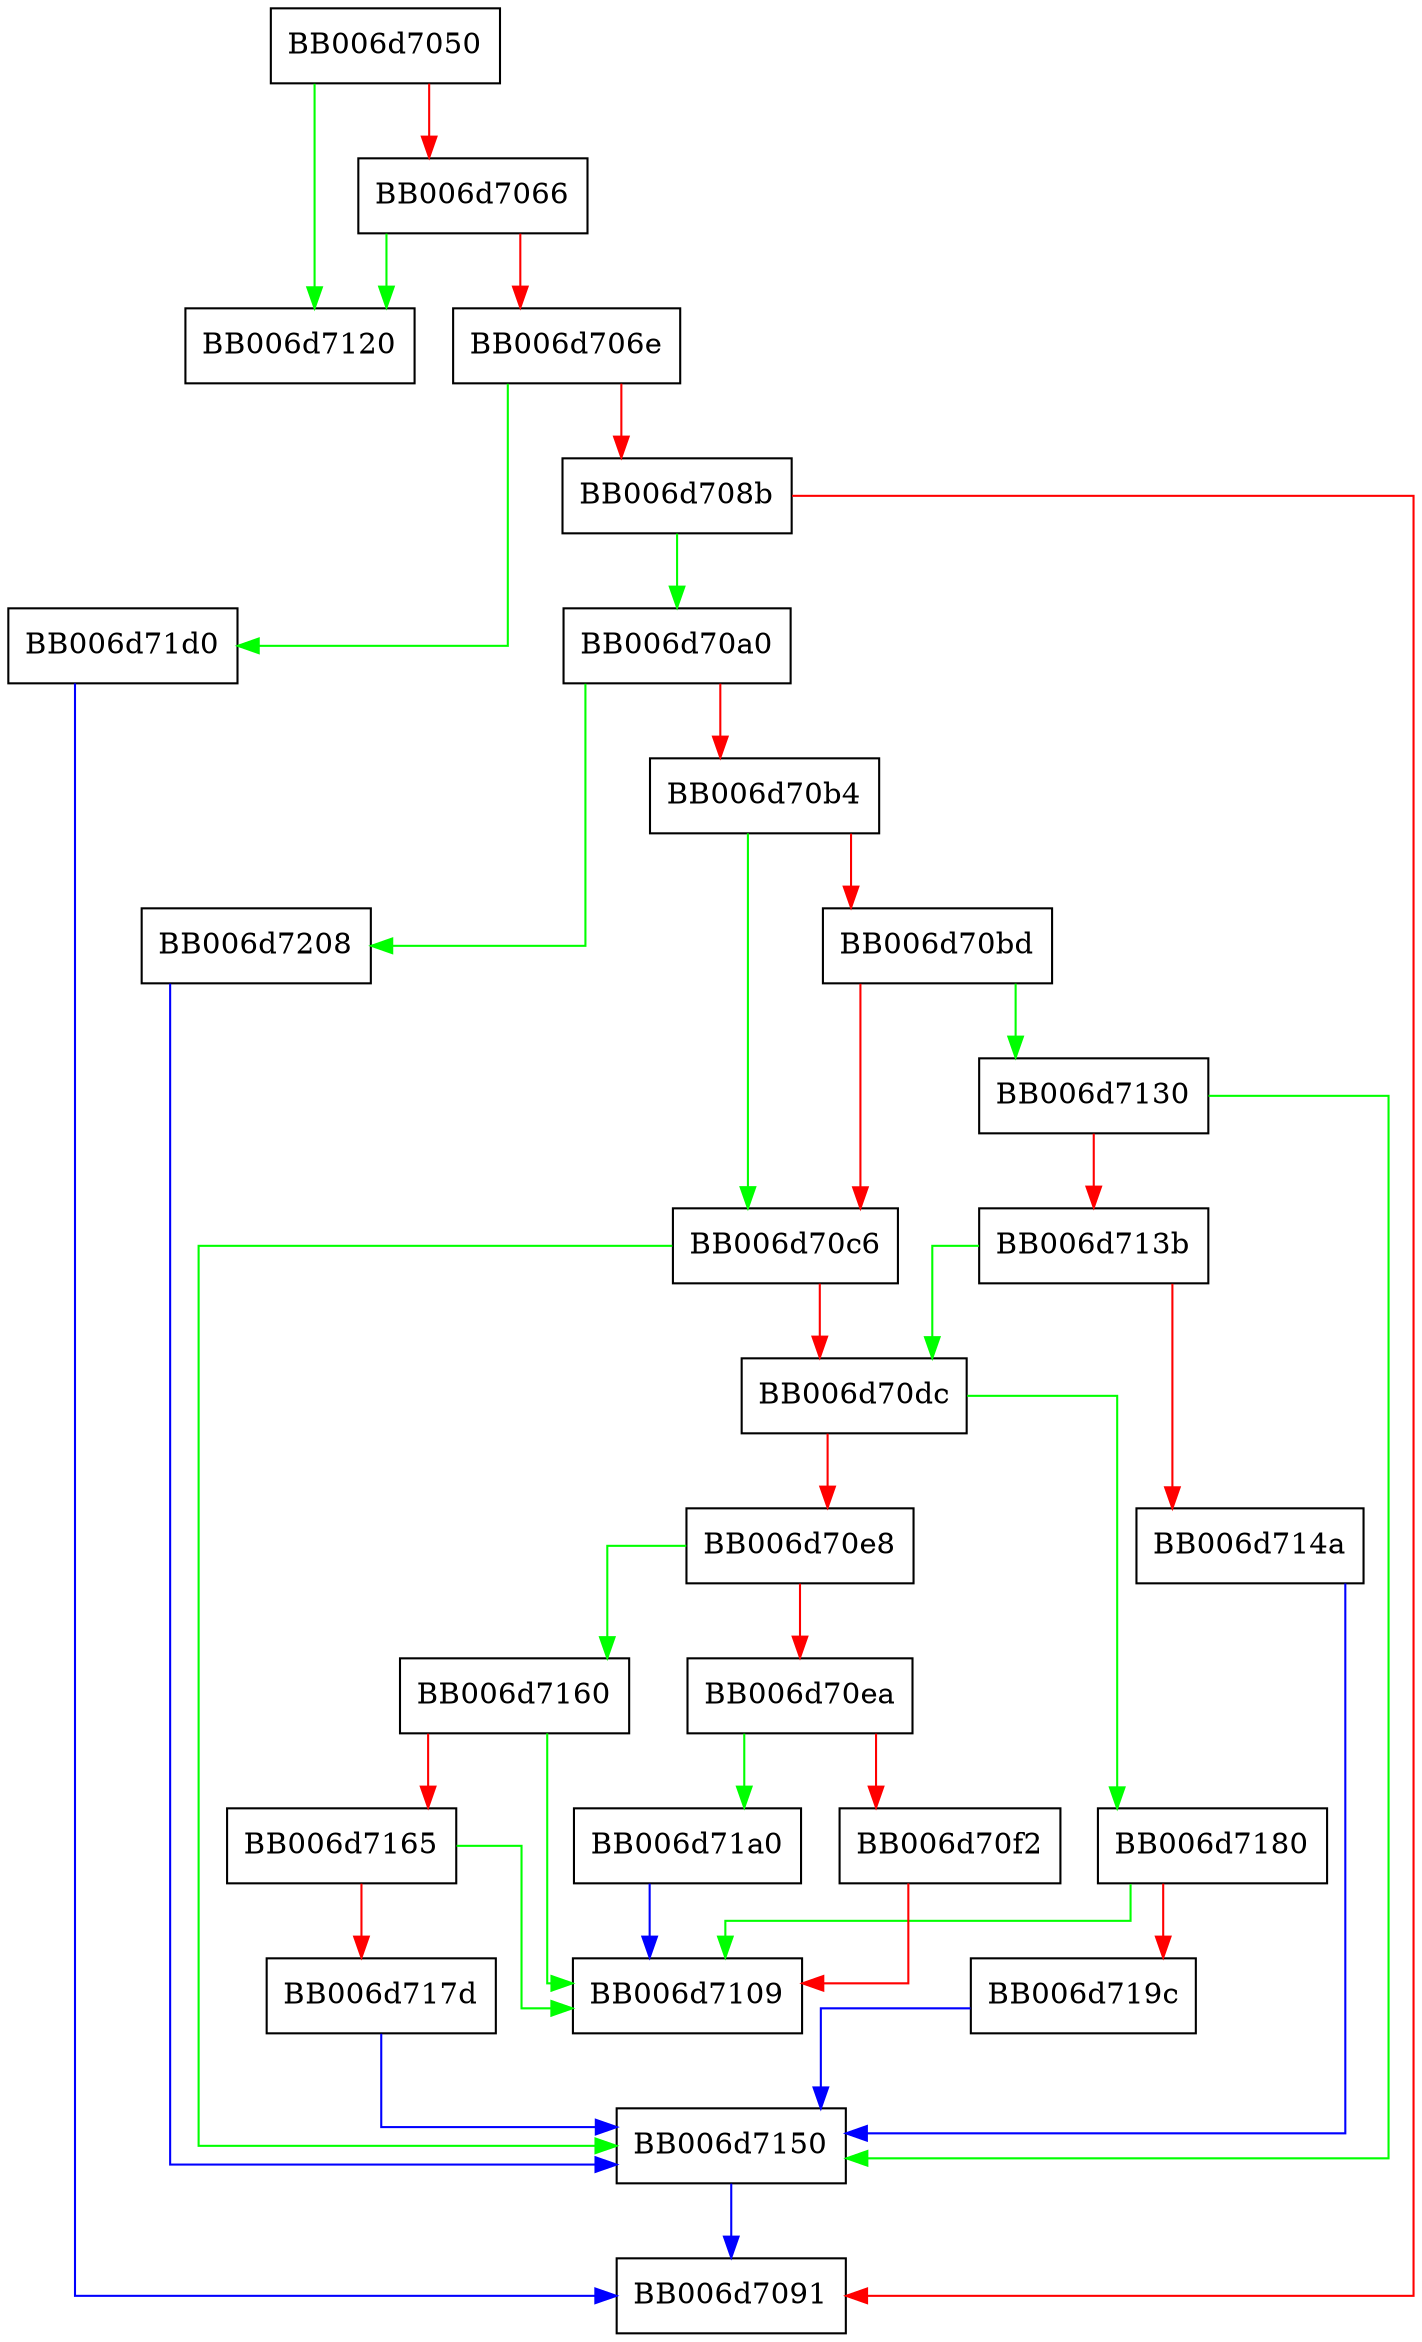 digraph x25519_gen {
  node [shape="box"];
  graph [splines=ortho];
  BB006d7050 -> BB006d7120 [color="green"];
  BB006d7050 -> BB006d7066 [color="red"];
  BB006d7066 -> BB006d7120 [color="green"];
  BB006d7066 -> BB006d706e [color="red"];
  BB006d706e -> BB006d71d0 [color="green"];
  BB006d706e -> BB006d708b [color="red"];
  BB006d708b -> BB006d70a0 [color="green"];
  BB006d708b -> BB006d7091 [color="red"];
  BB006d70a0 -> BB006d7208 [color="green"];
  BB006d70a0 -> BB006d70b4 [color="red"];
  BB006d70b4 -> BB006d70c6 [color="green"];
  BB006d70b4 -> BB006d70bd [color="red"];
  BB006d70bd -> BB006d7130 [color="green"];
  BB006d70bd -> BB006d70c6 [color="red"];
  BB006d70c6 -> BB006d7150 [color="green"];
  BB006d70c6 -> BB006d70dc [color="red"];
  BB006d70dc -> BB006d7180 [color="green"];
  BB006d70dc -> BB006d70e8 [color="red"];
  BB006d70e8 -> BB006d7160 [color="green"];
  BB006d70e8 -> BB006d70ea [color="red"];
  BB006d70ea -> BB006d71a0 [color="green"];
  BB006d70ea -> BB006d70f2 [color="red"];
  BB006d70f2 -> BB006d7109 [color="red"];
  BB006d7130 -> BB006d7150 [color="green"];
  BB006d7130 -> BB006d713b [color="red"];
  BB006d713b -> BB006d70dc [color="green"];
  BB006d713b -> BB006d714a [color="red"];
  BB006d714a -> BB006d7150 [color="blue"];
  BB006d7150 -> BB006d7091 [color="blue"];
  BB006d7160 -> BB006d7109 [color="green"];
  BB006d7160 -> BB006d7165 [color="red"];
  BB006d7165 -> BB006d7109 [color="green"];
  BB006d7165 -> BB006d717d [color="red"];
  BB006d717d -> BB006d7150 [color="blue"];
  BB006d7180 -> BB006d7109 [color="green"];
  BB006d7180 -> BB006d719c [color="red"];
  BB006d719c -> BB006d7150 [color="blue"];
  BB006d71a0 -> BB006d7109 [color="blue"];
  BB006d71d0 -> BB006d7091 [color="blue"];
  BB006d7208 -> BB006d7150 [color="blue"];
}